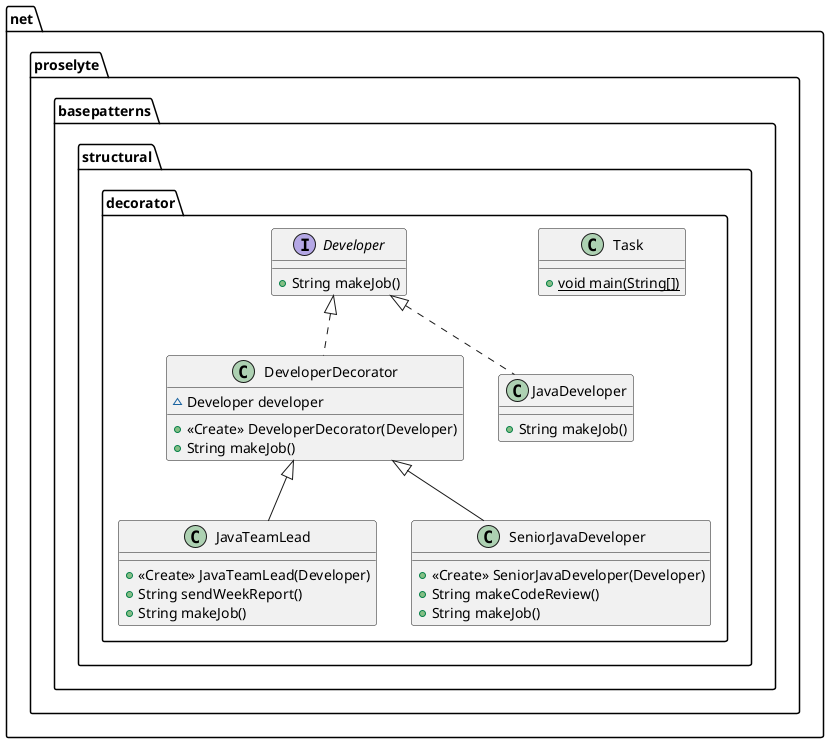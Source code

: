 @startuml
class net.proselyte.basepatterns.structural.decorator.DeveloperDecorator {
~ Developer developer
+ <<Create>> DeveloperDecorator(Developer)
+ String makeJob()
}


class net.proselyte.basepatterns.structural.decorator.Task {
+ {static} void main(String[])
}

interface net.proselyte.basepatterns.structural.decorator.Developer {
+ String makeJob()
}

class net.proselyte.basepatterns.structural.decorator.JavaTeamLead {
+ <<Create>> JavaTeamLead(Developer)
+ String sendWeekReport()
+ String makeJob()
}

class net.proselyte.basepatterns.structural.decorator.JavaDeveloper {
+ String makeJob()
}

class net.proselyte.basepatterns.structural.decorator.SeniorJavaDeveloper {
+ <<Create>> SeniorJavaDeveloper(Developer)
+ String makeCodeReview()
+ String makeJob()
}



net.proselyte.basepatterns.structural.decorator.Developer <|.. net.proselyte.basepatterns.structural.decorator.DeveloperDecorator
net.proselyte.basepatterns.structural.decorator.DeveloperDecorator <|-- net.proselyte.basepatterns.structural.decorator.JavaTeamLead
net.proselyte.basepatterns.structural.decorator.Developer <|.. net.proselyte.basepatterns.structural.decorator.JavaDeveloper
net.proselyte.basepatterns.structural.decorator.DeveloperDecorator <|-- net.proselyte.basepatterns.structural.decorator.SeniorJavaDeveloper
@enduml